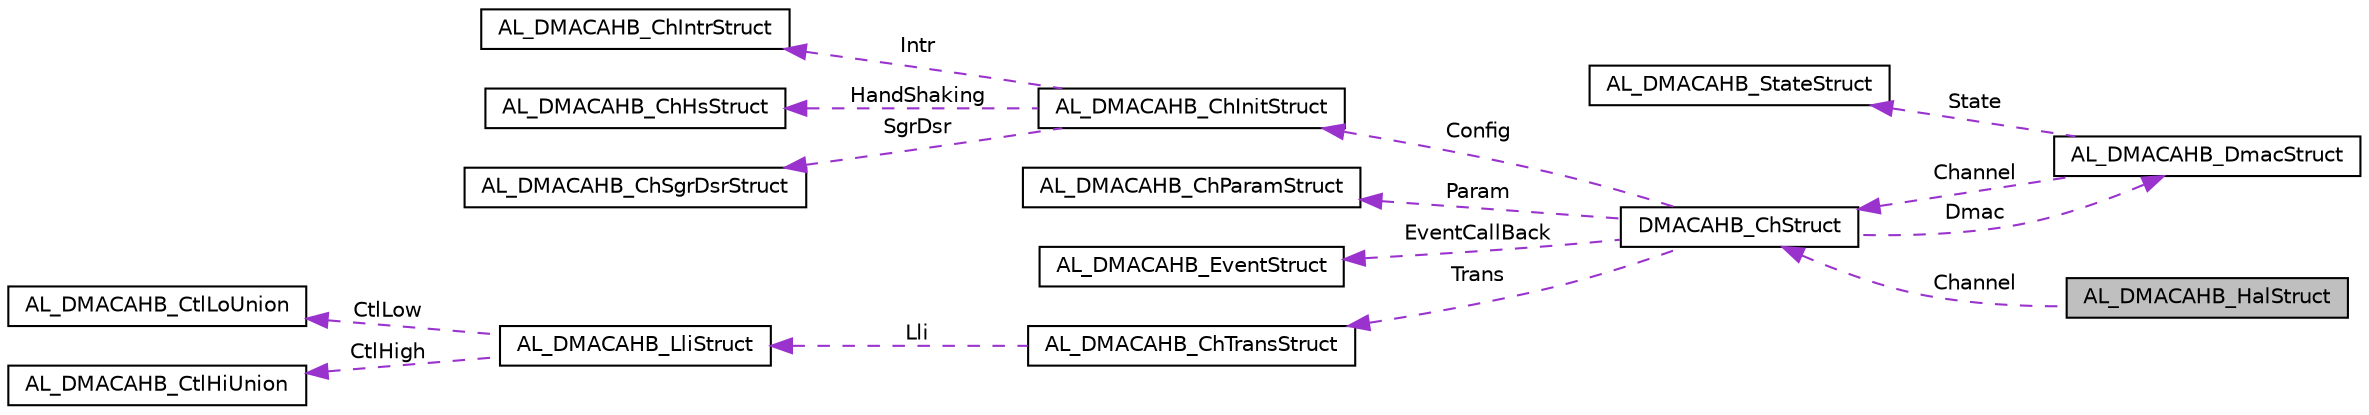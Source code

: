 digraph "AL_DMACAHB_HalStruct"
{
  edge [fontname="Helvetica",fontsize="10",labelfontname="Helvetica",labelfontsize="10"];
  node [fontname="Helvetica",fontsize="10",shape=record];
  rankdir="LR";
  Node1 [label="AL_DMACAHB_HalStruct",height=0.2,width=0.4,color="black", fillcolor="grey75", style="filled", fontcolor="black"];
  Node2 -> Node1 [dir="back",color="darkorchid3",fontsize="10",style="dashed",label=" Channel" ,fontname="Helvetica"];
  Node2 [label="DMACAHB_ChStruct",height=0.2,width=0.4,color="black", fillcolor="white", style="filled",URL="$structDMACAHB__ChStruct.html",tooltip="Channel dev struct. "];
  Node3 -> Node2 [dir="back",color="darkorchid3",fontsize="10",style="dashed",label=" Config" ,fontname="Helvetica"];
  Node3 [label="AL_DMACAHB_ChInitStruct",height=0.2,width=0.4,color="black", fillcolor="white", style="filled",URL="$structAL__DMACAHB__ChInitStruct.html",tooltip="Channel init struct. "];
  Node4 -> Node3 [dir="back",color="darkorchid3",fontsize="10",style="dashed",label=" Intr" ,fontname="Helvetica"];
  Node4 [label="AL_DMACAHB_ChIntrStruct",height=0.2,width=0.4,color="black", fillcolor="white", style="filled",URL="$structAL__DMACAHB__ChIntrStruct.html",tooltip="Channel intr struct. "];
  Node5 -> Node3 [dir="back",color="darkorchid3",fontsize="10",style="dashed",label=" HandShaking" ,fontname="Helvetica"];
  Node5 [label="AL_DMACAHB_ChHsStruct",height=0.2,width=0.4,color="black", fillcolor="white", style="filled",URL="$structAL__DMACAHB__ChHsStruct.html",tooltip="Channel hand shaking config struct. "];
  Node6 -> Node3 [dir="back",color="darkorchid3",fontsize="10",style="dashed",label=" SgrDsr" ,fontname="Helvetica"];
  Node6 [label="AL_DMACAHB_ChSgrDsrStruct",height=0.2,width=0.4,color="black", fillcolor="white", style="filled",URL="$structAL__DMACAHB__ChSgrDsrStruct.html",tooltip="Channel source gather & destination scatter struct. "];
  Node7 -> Node2 [dir="back",color="darkorchid3",fontsize="10",style="dashed",label=" Param" ,fontname="Helvetica"];
  Node7 [label="AL_DMACAHB_ChParamStruct",height=0.2,width=0.4,color="black", fillcolor="white", style="filled",URL="$structAL__DMACAHB__ChParamStruct.html",tooltip="Channel params struct. "];
  Node8 -> Node2 [dir="back",color="darkorchid3",fontsize="10",style="dashed",label=" Dmac" ,fontname="Helvetica"];
  Node8 [label="AL_DMACAHB_DmacStruct",height=0.2,width=0.4,color="black", fillcolor="white", style="filled",URL="$structAL__DMACAHB__DmacStruct.html",tooltip="Dmac ahb dev struct, basicly corresponds to AlDmacAhb_HwConfig. "];
  Node9 -> Node8 [dir="back",color="darkorchid3",fontsize="10",style="dashed",label=" State" ,fontname="Helvetica"];
  Node9 [label="AL_DMACAHB_StateStruct",height=0.2,width=0.4,color="black", fillcolor="white", style="filled",URL="$structAL__DMACAHB__StateStruct.html",tooltip="Dmac ahb current state struct. "];
  Node2 -> Node8 [dir="back",color="darkorchid3",fontsize="10",style="dashed",label=" Channel" ,fontname="Helvetica"];
  Node10 -> Node2 [dir="back",color="darkorchid3",fontsize="10",style="dashed",label=" EventCallBack" ,fontname="Helvetica"];
  Node10 [label="AL_DMACAHB_EventStruct",height=0.2,width=0.4,color="black", fillcolor="white", style="filled",URL="$structAL__DMACAHB__EventStruct.html",tooltip="Dmac ahb event struct. "];
  Node11 -> Node2 [dir="back",color="darkorchid3",fontsize="10",style="dashed",label=" Trans" ,fontname="Helvetica"];
  Node11 [label="AL_DMACAHB_ChTransStruct",height=0.2,width=0.4,color="black", fillcolor="white", style="filled",URL="$structAL__DMACAHB__ChTransStruct.html",tooltip="Dmac ahb trans config struct. "];
  Node12 -> Node11 [dir="back",color="darkorchid3",fontsize="10",style="dashed",label=" Lli" ,fontname="Helvetica"];
  Node12 [label="AL_DMACAHB_LliStruct",height=0.2,width=0.4,color="black", fillcolor="white", style="filled",URL="$structAL__DMACAHB__LliStruct.html",tooltip="Dmac ahb link list item struct. "];
  Node13 -> Node12 [dir="back",color="darkorchid3",fontsize="10",style="dashed",label=" CtlLow" ,fontname="Helvetica"];
  Node13 [label="AL_DMACAHB_CtlLoUnion",height=0.2,width=0.4,color="black", fillcolor="white", style="filled",URL="$unionAL__DMACAHB__CtlLoUnion.html",tooltip="Dmac ahb control low register union. "];
  Node14 -> Node12 [dir="back",color="darkorchid3",fontsize="10",style="dashed",label=" CtlHigh" ,fontname="Helvetica"];
  Node14 [label="AL_DMACAHB_CtlHiUnion",height=0.2,width=0.4,color="black", fillcolor="white", style="filled",URL="$unionAL__DMACAHB__CtlHiUnion.html",tooltip="Dmac ahb control high register union. "];
}
